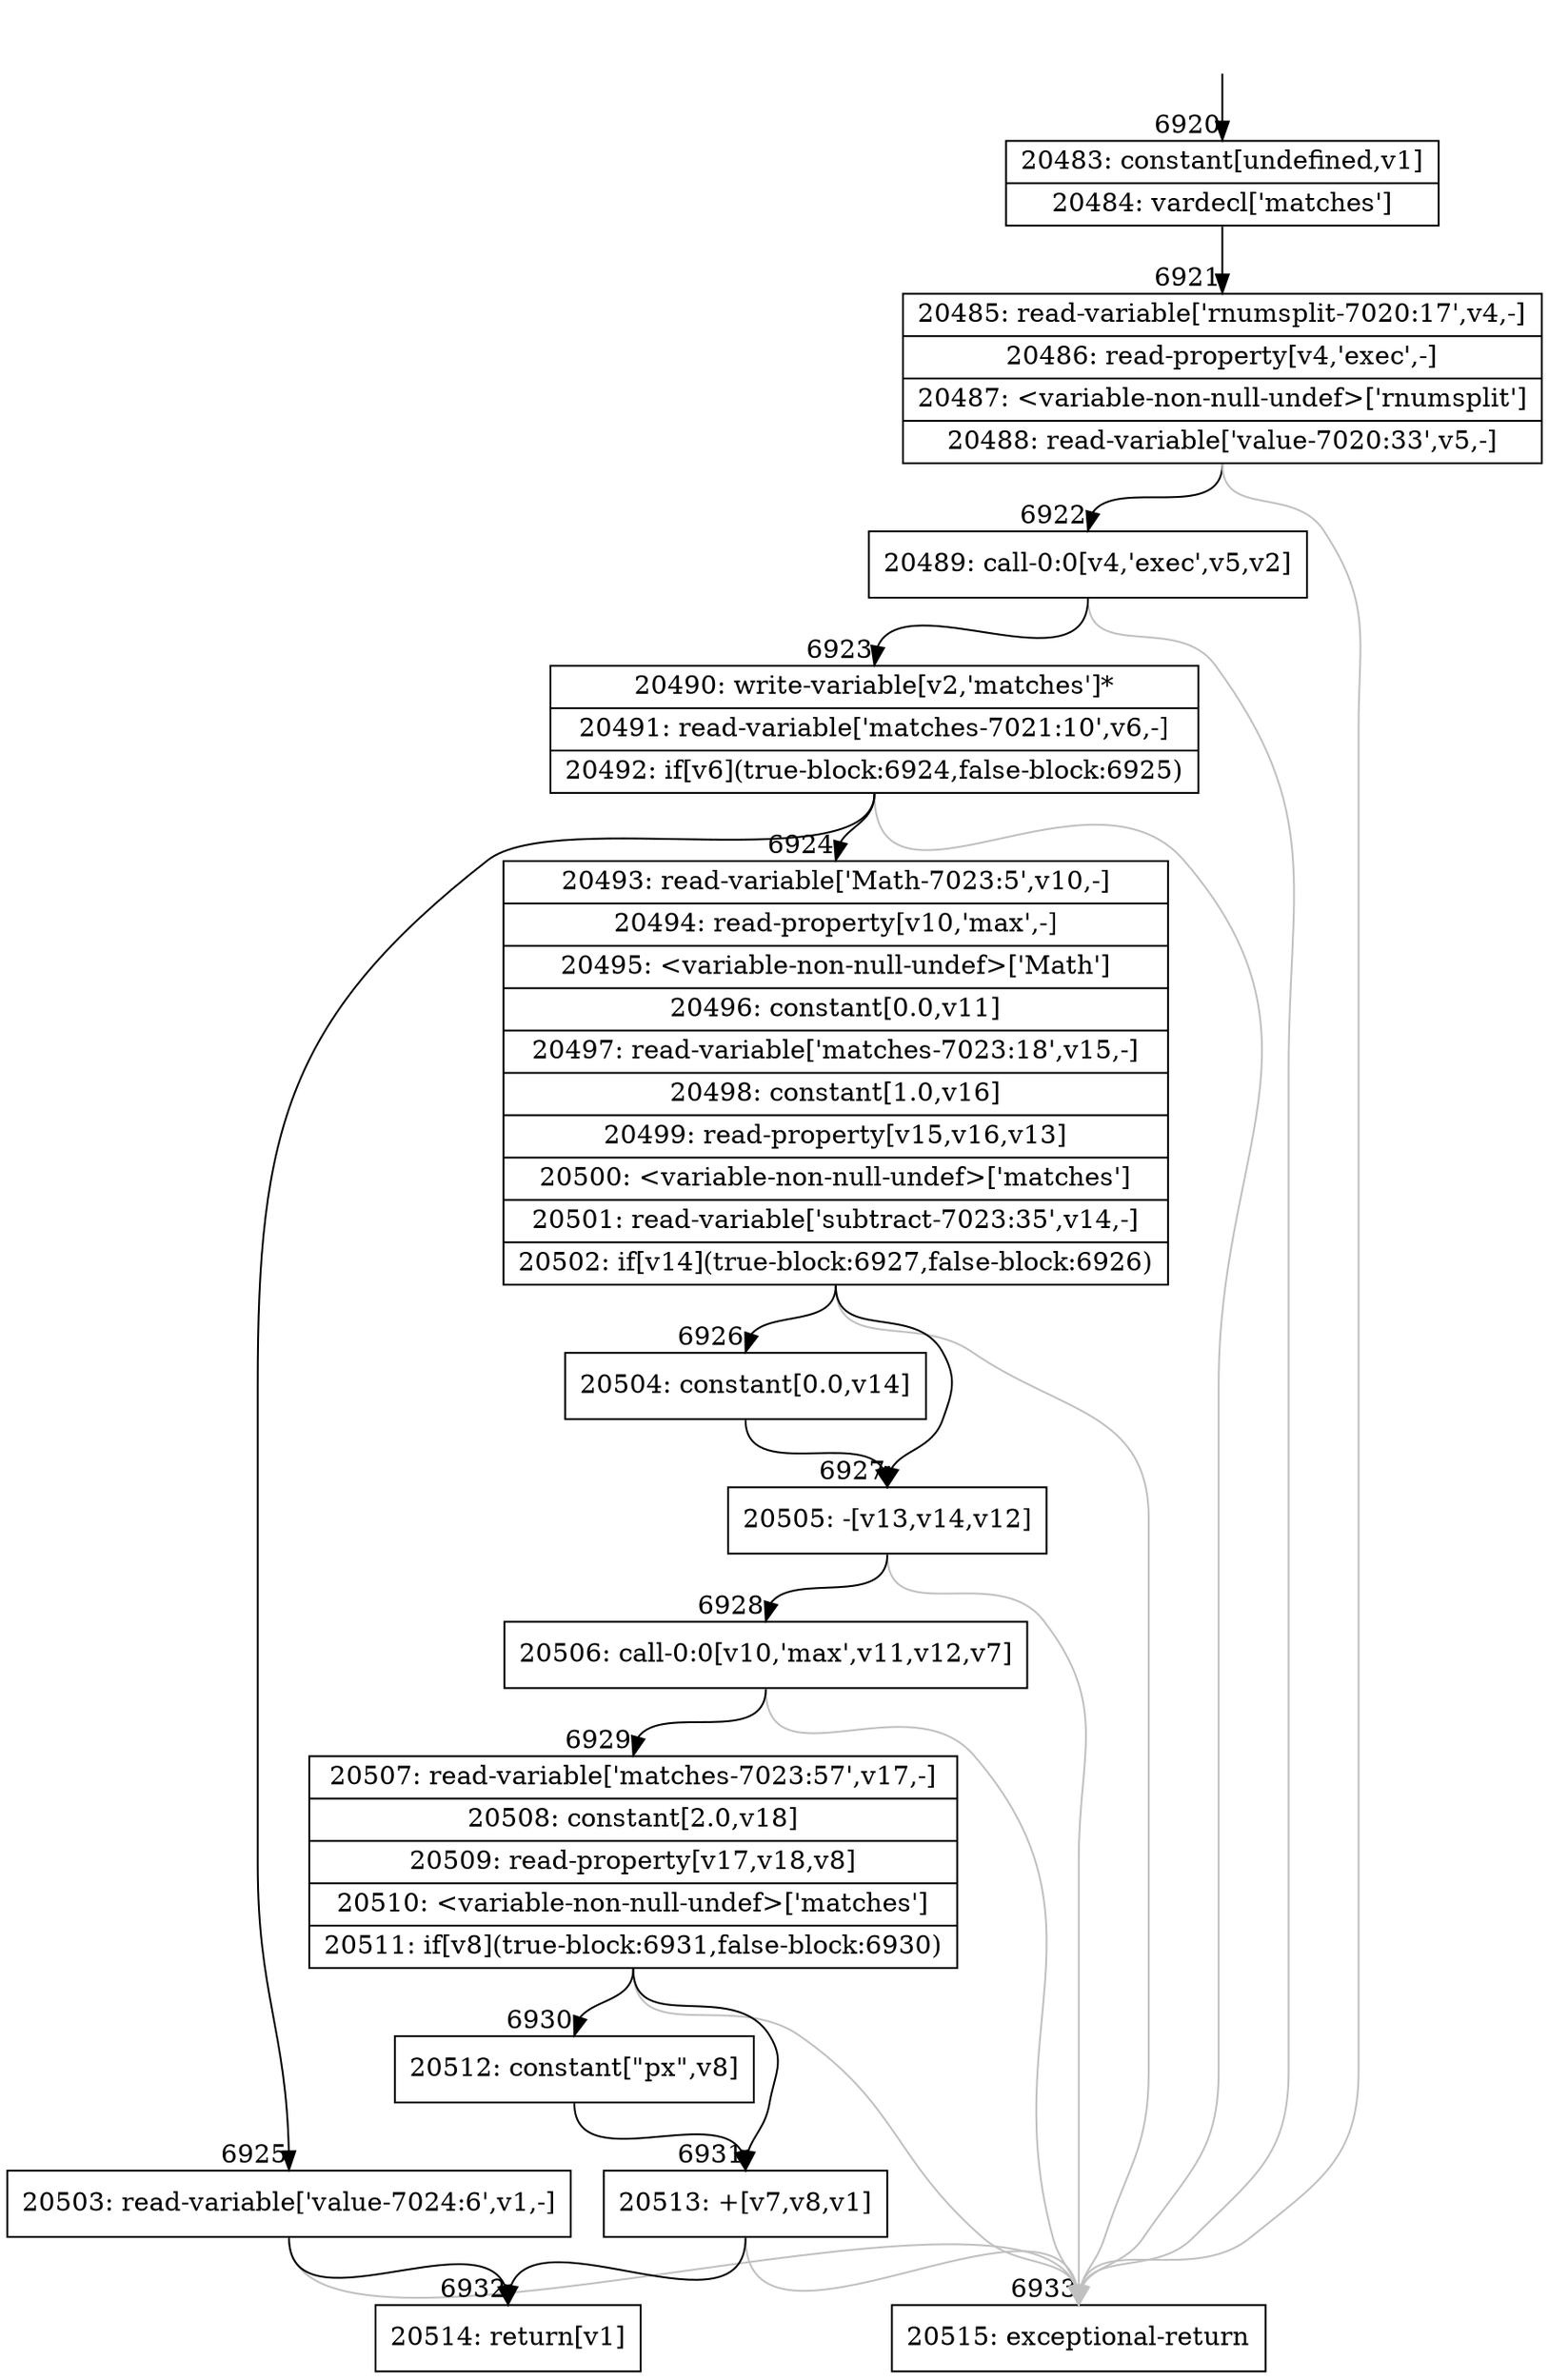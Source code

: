 digraph {
rankdir="TD"
BB_entry434[shape=none,label=""];
BB_entry434 -> BB6920 [tailport=s, headport=n, headlabel="    6920"]
BB6920 [shape=record label="{20483: constant[undefined,v1]|20484: vardecl['matches']}" ] 
BB6920 -> BB6921 [tailport=s, headport=n, headlabel="      6921"]
BB6921 [shape=record label="{20485: read-variable['rnumsplit-7020:17',v4,-]|20486: read-property[v4,'exec',-]|20487: \<variable-non-null-undef\>['rnumsplit']|20488: read-variable['value-7020:33',v5,-]}" ] 
BB6921 -> BB6922 [tailport=s, headport=n, headlabel="      6922"]
BB6921 -> BB6933 [tailport=s, headport=n, color=gray, headlabel="      6933"]
BB6922 [shape=record label="{20489: call-0:0[v4,'exec',v5,v2]}" ] 
BB6922 -> BB6923 [tailport=s, headport=n, headlabel="      6923"]
BB6922 -> BB6933 [tailport=s, headport=n, color=gray]
BB6923 [shape=record label="{20490: write-variable[v2,'matches']*|20491: read-variable['matches-7021:10',v6,-]|20492: if[v6](true-block:6924,false-block:6925)}" ] 
BB6923 -> BB6924 [tailport=s, headport=n, headlabel="      6924"]
BB6923 -> BB6925 [tailport=s, headport=n, headlabel="      6925"]
BB6923 -> BB6933 [tailport=s, headport=n, color=gray]
BB6924 [shape=record label="{20493: read-variable['Math-7023:5',v10,-]|20494: read-property[v10,'max',-]|20495: \<variable-non-null-undef\>['Math']|20496: constant[0.0,v11]|20497: read-variable['matches-7023:18',v15,-]|20498: constant[1.0,v16]|20499: read-property[v15,v16,v13]|20500: \<variable-non-null-undef\>['matches']|20501: read-variable['subtract-7023:35',v14,-]|20502: if[v14](true-block:6927,false-block:6926)}" ] 
BB6924 -> BB6927 [tailport=s, headport=n, headlabel="      6927"]
BB6924 -> BB6926 [tailport=s, headport=n, headlabel="      6926"]
BB6924 -> BB6933 [tailport=s, headport=n, color=gray]
BB6925 [shape=record label="{20503: read-variable['value-7024:6',v1,-]}" ] 
BB6925 -> BB6932 [tailport=s, headport=n, headlabel="      6932"]
BB6925 -> BB6933 [tailport=s, headport=n, color=gray]
BB6926 [shape=record label="{20504: constant[0.0,v14]}" ] 
BB6926 -> BB6927 [tailport=s, headport=n]
BB6927 [shape=record label="{20505: -[v13,v14,v12]}" ] 
BB6927 -> BB6928 [tailport=s, headport=n, headlabel="      6928"]
BB6927 -> BB6933 [tailport=s, headport=n, color=gray]
BB6928 [shape=record label="{20506: call-0:0[v10,'max',v11,v12,v7]}" ] 
BB6928 -> BB6929 [tailport=s, headport=n, headlabel="      6929"]
BB6928 -> BB6933 [tailport=s, headport=n, color=gray]
BB6929 [shape=record label="{20507: read-variable['matches-7023:57',v17,-]|20508: constant[2.0,v18]|20509: read-property[v17,v18,v8]|20510: \<variable-non-null-undef\>['matches']|20511: if[v8](true-block:6931,false-block:6930)}" ] 
BB6929 -> BB6931 [tailport=s, headport=n, headlabel="      6931"]
BB6929 -> BB6930 [tailport=s, headport=n, headlabel="      6930"]
BB6929 -> BB6933 [tailport=s, headport=n, color=gray]
BB6930 [shape=record label="{20512: constant[\"px\",v8]}" ] 
BB6930 -> BB6931 [tailport=s, headport=n]
BB6931 [shape=record label="{20513: +[v7,v8,v1]}" ] 
BB6931 -> BB6932 [tailport=s, headport=n]
BB6931 -> BB6933 [tailport=s, headport=n, color=gray]
BB6932 [shape=record label="{20514: return[v1]}" ] 
BB6933 [shape=record label="{20515: exceptional-return}" ] 
}
